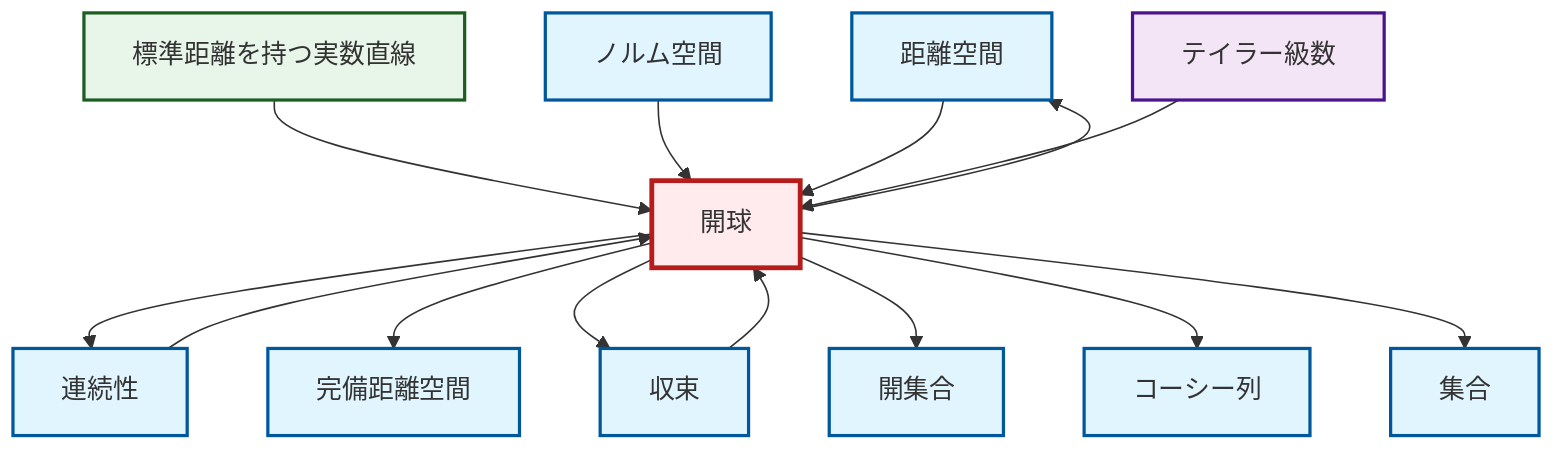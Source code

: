 graph TD
    classDef definition fill:#e1f5fe,stroke:#01579b,stroke-width:2px
    classDef theorem fill:#f3e5f5,stroke:#4a148c,stroke-width:2px
    classDef axiom fill:#fff3e0,stroke:#e65100,stroke-width:2px
    classDef example fill:#e8f5e9,stroke:#1b5e20,stroke-width:2px
    classDef current fill:#ffebee,stroke:#b71c1c,stroke-width:3px
    def-metric-space["距離空間"]:::definition
    def-complete-metric-space["完備距離空間"]:::definition
    def-cauchy-sequence["コーシー列"]:::definition
    def-open-set["開集合"]:::definition
    def-normed-vector-space["ノルム空間"]:::definition
    thm-taylor-series["テイラー級数"]:::theorem
    def-set["集合"]:::definition
    def-open-ball["開球"]:::definition
    ex-real-line-metric["標準距離を持つ実数直線"]:::example
    def-convergence["収束"]:::definition
    def-continuity["連続性"]:::definition
    ex-real-line-metric --> def-open-ball
    def-open-ball --> def-continuity
    def-open-ball --> def-complete-metric-space
    def-normed-vector-space --> def-open-ball
    def-open-ball --> def-convergence
    def-convergence --> def-open-ball
    def-open-ball --> def-open-set
    def-open-ball --> def-cauchy-sequence
    def-continuity --> def-open-ball
    def-open-ball --> def-metric-space
    def-open-ball --> def-set
    def-metric-space --> def-open-ball
    thm-taylor-series --> def-open-ball
    class def-open-ball current
